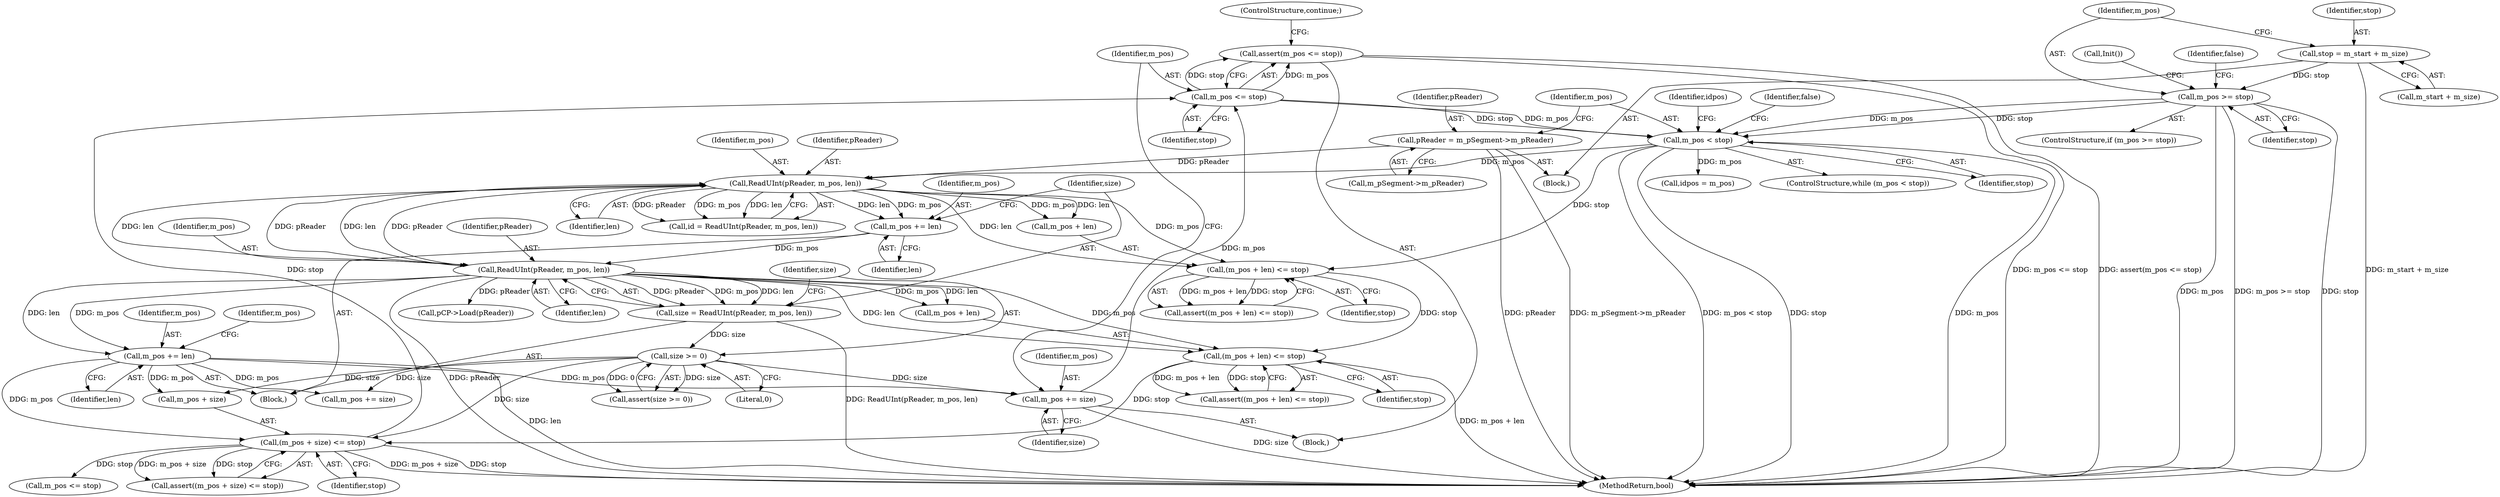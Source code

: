 digraph "1_Android_04839626ed859623901ebd3a5fd483982186b59d_159@API" {
"1000193" [label="(Call,assert(m_pos <= stop))"];
"1000194" [label="(Call,m_pos <= stop)"];
"1000190" [label="(Call,m_pos += size)"];
"1000167" [label="(Call,size >= 0)"];
"1000160" [label="(Call,size = ReadUInt(pReader, m_pos, len))"];
"1000162" [label="(Call,ReadUInt(pReader, m_pos, len))"];
"1000142" [label="(Call,ReadUInt(pReader, m_pos, len))"];
"1000124" [label="(Call,pReader = m_pSegment->m_pReader)"];
"1000130" [label="(Call,m_pos < stop)"];
"1000118" [label="(Call,m_pos >= stop)"];
"1000112" [label="(Call,stop = m_start + m_size)"];
"1000156" [label="(Call,m_pos += len)"];
"1000176" [label="(Call,m_pos += len)"];
"1000180" [label="(Call,(m_pos + size) <= stop)"];
"1000171" [label="(Call,(m_pos + len) <= stop)"];
"1000151" [label="(Call,(m_pos + len) <= stop)"];
"1000175" [label="(Identifier,stop)"];
"1000178" [label="(Identifier,len)"];
"1000194" [label="(Call,m_pos <= stop)"];
"1000112" [label="(Call,stop = m_start + m_size)"];
"1000181" [label="(Call,m_pos + size)"];
"1000177" [label="(Identifier,m_pos)"];
"1000126" [label="(Call,m_pSegment->m_pReader)"];
"1000193" [label="(Call,assert(m_pos <= stop))"];
"1000136" [label="(Identifier,idpos)"];
"1000114" [label="(Call,m_start + m_size)"];
"1000110" [label="(Block,)"];
"1000171" [label="(Call,(m_pos + len) <= stop)"];
"1000245" [label="(Identifier,false)"];
"1000196" [label="(Identifier,stop)"];
"1000118" [label="(Call,m_pos >= stop)"];
"1000113" [label="(Identifier,stop)"];
"1000155" [label="(Identifier,stop)"];
"1000156" [label="(Call,m_pos += len)"];
"1000145" [label="(Identifier,len)"];
"1000135" [label="(Call,idpos = m_pos)"];
"1000119" [label="(Identifier,m_pos)"];
"1000172" [label="(Call,m_pos + len)"];
"1000246" [label="(MethodReturn,bool)"];
"1000123" [label="(Call,Init())"];
"1000122" [label="(Identifier,false)"];
"1000184" [label="(Identifier,stop)"];
"1000163" [label="(Identifier,pReader)"];
"1000182" [label="(Identifier,m_pos)"];
"1000120" [label="(Identifier,stop)"];
"1000162" [label="(Call,ReadUInt(pReader, m_pos, len))"];
"1000157" [label="(Identifier,m_pos)"];
"1000131" [label="(Identifier,m_pos)"];
"1000190" [label="(Call,m_pos += size)"];
"1000166" [label="(Call,assert(size >= 0))"];
"1000160" [label="(Call,size = ReadUInt(pReader, m_pos, len))"];
"1000144" [label="(Identifier,m_pos)"];
"1000176" [label="(Call,m_pos += len)"];
"1000129" [label="(ControlStructure,while (m_pos < stop))"];
"1000152" [label="(Call,m_pos + len)"];
"1000117" [label="(ControlStructure,if (m_pos >= stop))"];
"1000167" [label="(Call,size >= 0)"];
"1000197" [label="(ControlStructure,continue;)"];
"1000130" [label="(Call,m_pos < stop)"];
"1000235" [label="(Call,m_pos += size)"];
"1000164" [label="(Identifier,m_pos)"];
"1000170" [label="(Call,assert((m_pos + len) <= stop))"];
"1000189" [label="(Block,)"];
"1000151" [label="(Call,(m_pos + len) <= stop)"];
"1000195" [label="(Identifier,m_pos)"];
"1000142" [label="(Call,ReadUInt(pReader, m_pos, len))"];
"1000168" [label="(Identifier,size)"];
"1000229" [label="(Call,pCP->Load(pReader))"];
"1000143" [label="(Identifier,pReader)"];
"1000158" [label="(Identifier,len)"];
"1000132" [label="(Identifier,stop)"];
"1000180" [label="(Call,(m_pos + size) <= stop)"];
"1000140" [label="(Call,id = ReadUInt(pReader, m_pos, len))"];
"1000192" [label="(Identifier,size)"];
"1000124" [label="(Call,pReader = m_pSegment->m_pReader)"];
"1000165" [label="(Identifier,len)"];
"1000125" [label="(Identifier,pReader)"];
"1000179" [label="(Call,assert((m_pos + size) <= stop))"];
"1000133" [label="(Block,)"];
"1000239" [label="(Call,m_pos <= stop)"];
"1000169" [label="(Literal,0)"];
"1000150" [label="(Call,assert((m_pos + len) <= stop))"];
"1000191" [label="(Identifier,m_pos)"];
"1000161" [label="(Identifier,size)"];
"1000193" -> "1000189"  [label="AST: "];
"1000193" -> "1000194"  [label="CFG: "];
"1000194" -> "1000193"  [label="AST: "];
"1000197" -> "1000193"  [label="CFG: "];
"1000193" -> "1000246"  [label="DDG: m_pos <= stop"];
"1000193" -> "1000246"  [label="DDG: assert(m_pos <= stop)"];
"1000194" -> "1000193"  [label="DDG: m_pos"];
"1000194" -> "1000193"  [label="DDG: stop"];
"1000194" -> "1000196"  [label="CFG: "];
"1000195" -> "1000194"  [label="AST: "];
"1000196" -> "1000194"  [label="AST: "];
"1000194" -> "1000130"  [label="DDG: m_pos"];
"1000194" -> "1000130"  [label="DDG: stop"];
"1000190" -> "1000194"  [label="DDG: m_pos"];
"1000180" -> "1000194"  [label="DDG: stop"];
"1000190" -> "1000189"  [label="AST: "];
"1000190" -> "1000192"  [label="CFG: "];
"1000191" -> "1000190"  [label="AST: "];
"1000192" -> "1000190"  [label="AST: "];
"1000195" -> "1000190"  [label="CFG: "];
"1000190" -> "1000246"  [label="DDG: size"];
"1000167" -> "1000190"  [label="DDG: size"];
"1000176" -> "1000190"  [label="DDG: m_pos"];
"1000167" -> "1000166"  [label="AST: "];
"1000167" -> "1000169"  [label="CFG: "];
"1000168" -> "1000167"  [label="AST: "];
"1000169" -> "1000167"  [label="AST: "];
"1000166" -> "1000167"  [label="CFG: "];
"1000167" -> "1000166"  [label="DDG: size"];
"1000167" -> "1000166"  [label="DDG: 0"];
"1000160" -> "1000167"  [label="DDG: size"];
"1000167" -> "1000180"  [label="DDG: size"];
"1000167" -> "1000181"  [label="DDG: size"];
"1000167" -> "1000235"  [label="DDG: size"];
"1000160" -> "1000133"  [label="AST: "];
"1000160" -> "1000162"  [label="CFG: "];
"1000161" -> "1000160"  [label="AST: "];
"1000162" -> "1000160"  [label="AST: "];
"1000168" -> "1000160"  [label="CFG: "];
"1000160" -> "1000246"  [label="DDG: ReadUInt(pReader, m_pos, len)"];
"1000162" -> "1000160"  [label="DDG: pReader"];
"1000162" -> "1000160"  [label="DDG: m_pos"];
"1000162" -> "1000160"  [label="DDG: len"];
"1000162" -> "1000165"  [label="CFG: "];
"1000163" -> "1000162"  [label="AST: "];
"1000164" -> "1000162"  [label="AST: "];
"1000165" -> "1000162"  [label="AST: "];
"1000162" -> "1000246"  [label="DDG: pReader"];
"1000162" -> "1000142"  [label="DDG: pReader"];
"1000162" -> "1000142"  [label="DDG: len"];
"1000142" -> "1000162"  [label="DDG: pReader"];
"1000142" -> "1000162"  [label="DDG: len"];
"1000156" -> "1000162"  [label="DDG: m_pos"];
"1000162" -> "1000171"  [label="DDG: m_pos"];
"1000162" -> "1000171"  [label="DDG: len"];
"1000162" -> "1000172"  [label="DDG: m_pos"];
"1000162" -> "1000172"  [label="DDG: len"];
"1000162" -> "1000176"  [label="DDG: len"];
"1000162" -> "1000176"  [label="DDG: m_pos"];
"1000162" -> "1000229"  [label="DDG: pReader"];
"1000142" -> "1000140"  [label="AST: "];
"1000142" -> "1000145"  [label="CFG: "];
"1000143" -> "1000142"  [label="AST: "];
"1000144" -> "1000142"  [label="AST: "];
"1000145" -> "1000142"  [label="AST: "];
"1000140" -> "1000142"  [label="CFG: "];
"1000142" -> "1000140"  [label="DDG: pReader"];
"1000142" -> "1000140"  [label="DDG: m_pos"];
"1000142" -> "1000140"  [label="DDG: len"];
"1000124" -> "1000142"  [label="DDG: pReader"];
"1000130" -> "1000142"  [label="DDG: m_pos"];
"1000142" -> "1000151"  [label="DDG: m_pos"];
"1000142" -> "1000151"  [label="DDG: len"];
"1000142" -> "1000152"  [label="DDG: m_pos"];
"1000142" -> "1000152"  [label="DDG: len"];
"1000142" -> "1000156"  [label="DDG: len"];
"1000142" -> "1000156"  [label="DDG: m_pos"];
"1000124" -> "1000110"  [label="AST: "];
"1000124" -> "1000126"  [label="CFG: "];
"1000125" -> "1000124"  [label="AST: "];
"1000126" -> "1000124"  [label="AST: "];
"1000131" -> "1000124"  [label="CFG: "];
"1000124" -> "1000246"  [label="DDG: m_pSegment->m_pReader"];
"1000124" -> "1000246"  [label="DDG: pReader"];
"1000130" -> "1000129"  [label="AST: "];
"1000130" -> "1000132"  [label="CFG: "];
"1000131" -> "1000130"  [label="AST: "];
"1000132" -> "1000130"  [label="AST: "];
"1000136" -> "1000130"  [label="CFG: "];
"1000245" -> "1000130"  [label="CFG: "];
"1000130" -> "1000246"  [label="DDG: m_pos < stop"];
"1000130" -> "1000246"  [label="DDG: stop"];
"1000130" -> "1000246"  [label="DDG: m_pos"];
"1000118" -> "1000130"  [label="DDG: m_pos"];
"1000118" -> "1000130"  [label="DDG: stop"];
"1000130" -> "1000135"  [label="DDG: m_pos"];
"1000130" -> "1000151"  [label="DDG: stop"];
"1000118" -> "1000117"  [label="AST: "];
"1000118" -> "1000120"  [label="CFG: "];
"1000119" -> "1000118"  [label="AST: "];
"1000120" -> "1000118"  [label="AST: "];
"1000122" -> "1000118"  [label="CFG: "];
"1000123" -> "1000118"  [label="CFG: "];
"1000118" -> "1000246"  [label="DDG: m_pos"];
"1000118" -> "1000246"  [label="DDG: m_pos >= stop"];
"1000118" -> "1000246"  [label="DDG: stop"];
"1000112" -> "1000118"  [label="DDG: stop"];
"1000112" -> "1000110"  [label="AST: "];
"1000112" -> "1000114"  [label="CFG: "];
"1000113" -> "1000112"  [label="AST: "];
"1000114" -> "1000112"  [label="AST: "];
"1000119" -> "1000112"  [label="CFG: "];
"1000112" -> "1000246"  [label="DDG: m_start + m_size"];
"1000156" -> "1000133"  [label="AST: "];
"1000156" -> "1000158"  [label="CFG: "];
"1000157" -> "1000156"  [label="AST: "];
"1000158" -> "1000156"  [label="AST: "];
"1000161" -> "1000156"  [label="CFG: "];
"1000176" -> "1000133"  [label="AST: "];
"1000176" -> "1000178"  [label="CFG: "];
"1000177" -> "1000176"  [label="AST: "];
"1000178" -> "1000176"  [label="AST: "];
"1000182" -> "1000176"  [label="CFG: "];
"1000176" -> "1000246"  [label="DDG: len"];
"1000176" -> "1000180"  [label="DDG: m_pos"];
"1000176" -> "1000181"  [label="DDG: m_pos"];
"1000176" -> "1000235"  [label="DDG: m_pos"];
"1000180" -> "1000179"  [label="AST: "];
"1000180" -> "1000184"  [label="CFG: "];
"1000181" -> "1000180"  [label="AST: "];
"1000184" -> "1000180"  [label="AST: "];
"1000179" -> "1000180"  [label="CFG: "];
"1000180" -> "1000246"  [label="DDG: m_pos + size"];
"1000180" -> "1000246"  [label="DDG: stop"];
"1000180" -> "1000179"  [label="DDG: m_pos + size"];
"1000180" -> "1000179"  [label="DDG: stop"];
"1000171" -> "1000180"  [label="DDG: stop"];
"1000180" -> "1000239"  [label="DDG: stop"];
"1000171" -> "1000170"  [label="AST: "];
"1000171" -> "1000175"  [label="CFG: "];
"1000172" -> "1000171"  [label="AST: "];
"1000175" -> "1000171"  [label="AST: "];
"1000170" -> "1000171"  [label="CFG: "];
"1000171" -> "1000246"  [label="DDG: m_pos + len"];
"1000171" -> "1000170"  [label="DDG: m_pos + len"];
"1000171" -> "1000170"  [label="DDG: stop"];
"1000151" -> "1000171"  [label="DDG: stop"];
"1000151" -> "1000150"  [label="AST: "];
"1000151" -> "1000155"  [label="CFG: "];
"1000152" -> "1000151"  [label="AST: "];
"1000155" -> "1000151"  [label="AST: "];
"1000150" -> "1000151"  [label="CFG: "];
"1000151" -> "1000150"  [label="DDG: m_pos + len"];
"1000151" -> "1000150"  [label="DDG: stop"];
}
